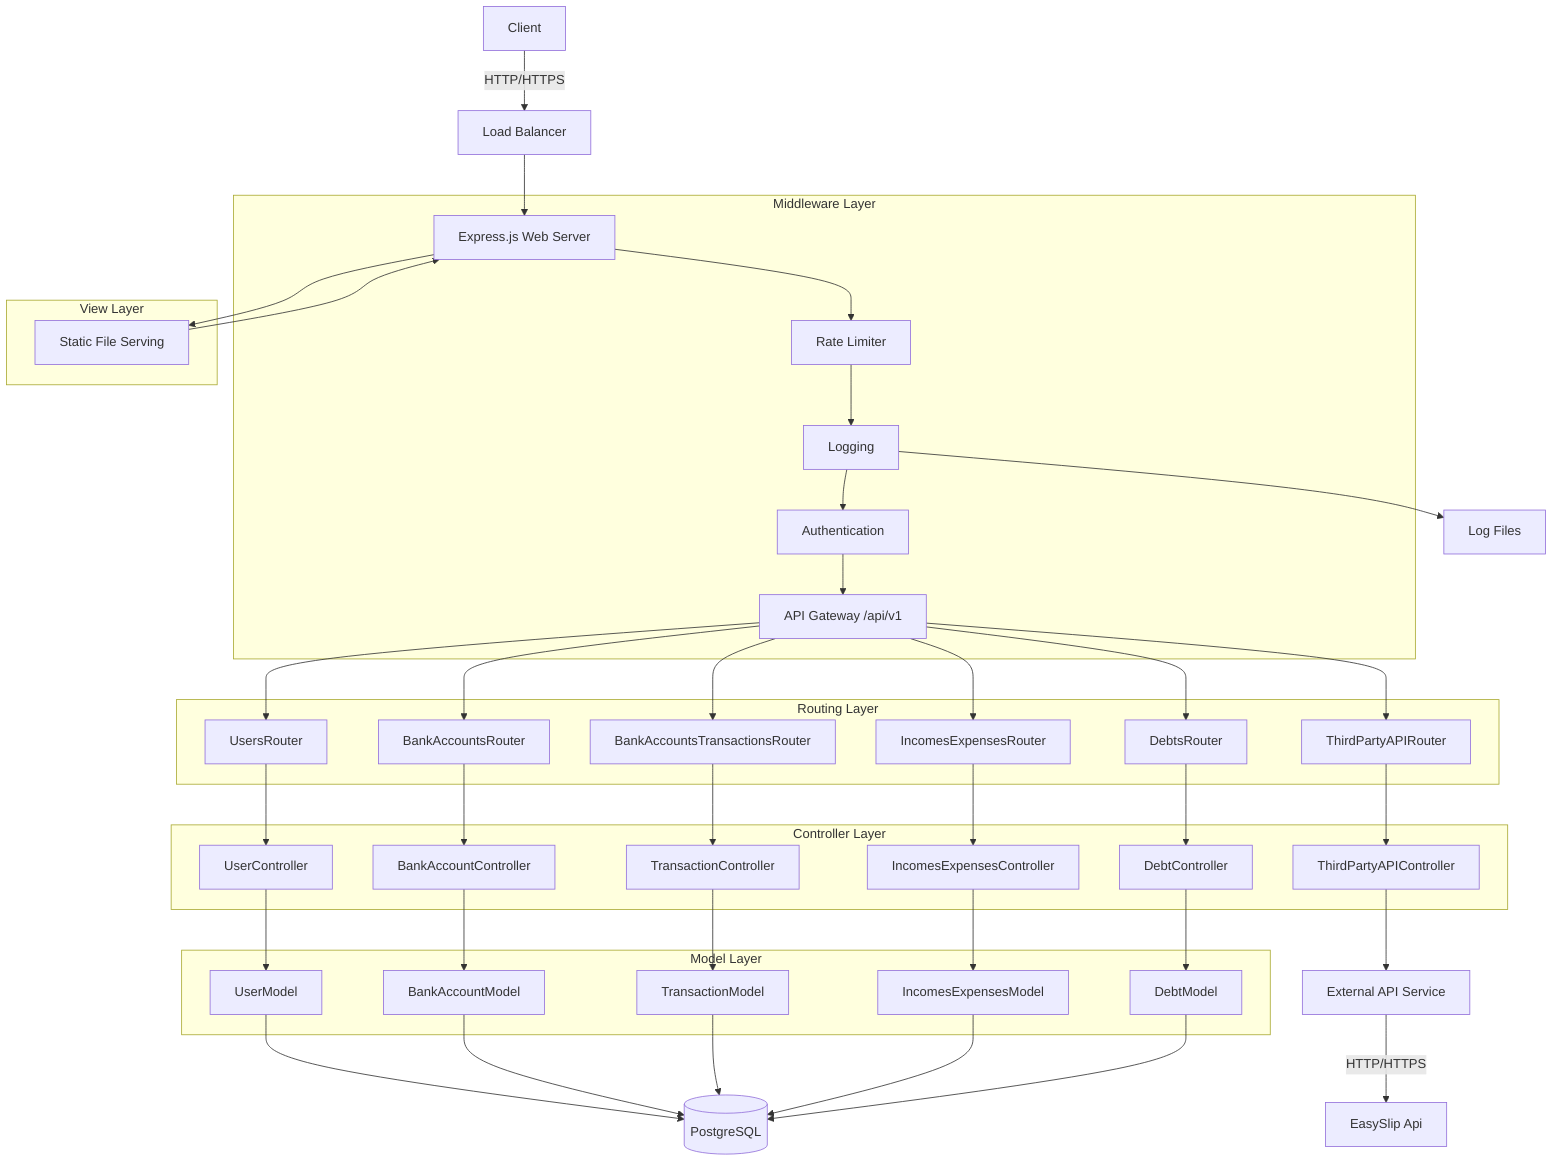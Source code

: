 graph TD
    Client[Client] -->|HTTP/HTTPS| LoadBalancer[Load Balancer]
    LoadBalancer --> Express[Express.js Web Server]
    
    subgraph "Middleware Layer"
        Express --> RateLimit[Rate Limiter]
        RateLimit --> Logging
        Logging --> Auth[Authentication]
        Auth --> APIGateway[API Gateway /api/v1]
    end
    
    subgraph "View Layer"
        Express --> StaticFiles[Static File Serving]
    end
    StaticFiles --> Express
    
    subgraph "Routing Layer"
    APIGateway --> UsersRouter
    APIGateway --> BankAccountsRouter
    APIGateway --> BankAccountsTransactionsRouter
    APIGateway --> IncomesExpensesRouter
    APIGateway --> DebtsRouter
    APIGateway --> ThirdPartyAPIRouter
    end

    subgraph "Controller Layer"
    UsersRouter --> UserController
    BankAccountsRouter --> BankAccountController
    BankAccountsTransactionsRouter --> TransactionController
    IncomesExpensesRouter --> IncomesExpensesController
    DebtsRouter --> DebtController
    ThirdPartyAPIRouter --> ThirdPartyAPIController
    end
    
    subgraph "Model Layer"
    UserController --> UserModel
    BankAccountController --> BankAccountModel
    TransactionController --> TransactionModel
    IncomesExpensesController --> IncomesExpensesModel
    DebtController --> DebtModel
    end

    %% ThirdPartyAPIRouter -.Note.-Note{{the generic names, to keep the architecture diagram\n flexible and maintain a higher level of abstraction}}

    UserModel --> PostgreSQL[(PostgreSQL)]
    BankAccountModel --> PostgreSQL[(PostgreSQL)]
    TransactionModel --> PostgreSQL[(PostgreSQL)]
    IncomesExpensesModel --> PostgreSQL[(PostgreSQL)]
    DebtModel --> PostgreSQL[(PostgreSQL)]
    
    ThirdPartyAPIController --> ExternalAPIService[External API Service]
    ExternalAPIService -->|HTTP/HTTPS| ThirdPartyAPI[EasySlip Api]
    
    Logging --> LogFiles[Log Files]